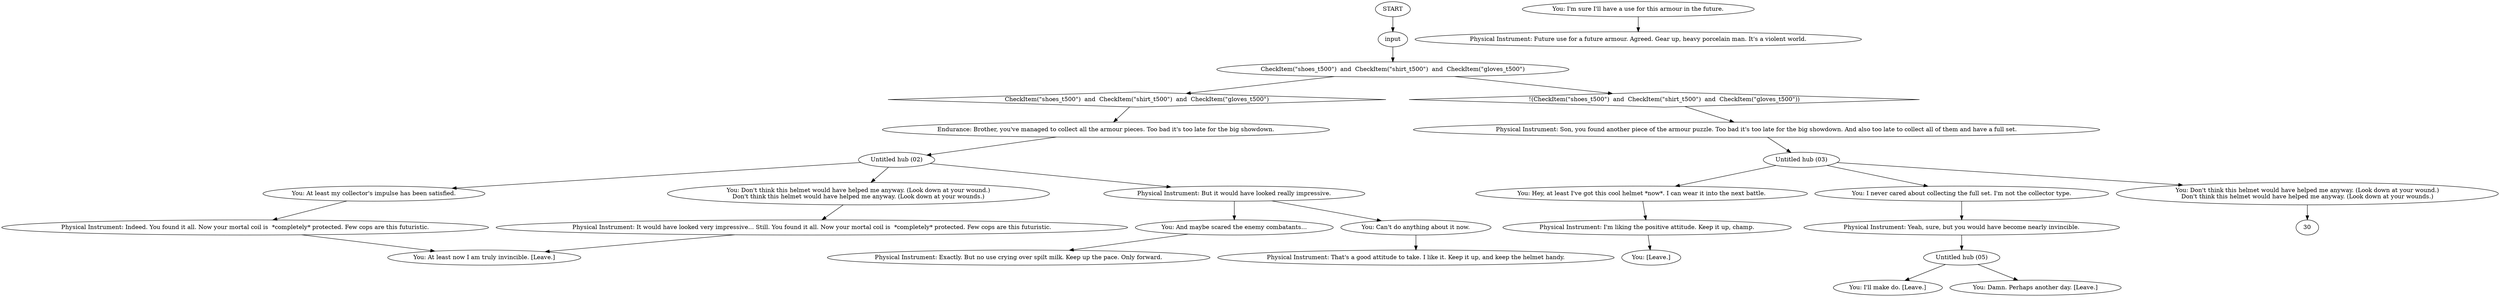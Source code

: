 # SEAFORT ORB / fairweather t500 helmet
# Orb that checks how much armour you've collected after you pick up the helmet.
# ==================================================
digraph G {
	  0 [label="START"];
	  1 [label="input"];
	  2 [label="You: Hey, at least I've got this cool helmet *now*. I can wear it into the next battle."];
	  3 [label="You: I'll make do. [Leave.]"];
	  4 [label="Physical Instrument: That's a good attitude to take. I like it. Keep it up, and keep the helmet handy."];
	  5 [label="Physical Instrument: I'm liking the positive attitude. Keep it up, champ."];
	  6 [label="You: [Leave.]"];
	  7 [label="Untitled hub (03)"];
	  8 [label="Physical Instrument: Yeah, sure, but you would have become nearly invincible."];
	  9 [label="You: At least my collector's impulse has been satisfied."];
	  10 [label="You: I never cared about collecting the full set. I'm not the collector type."];
	  11 [label="Physical Instrument: Future use for a future armour. Agreed. Gear up, heavy porcelain man. It's a violent world."];
	  12 [label="Untitled hub (05)"];
	  13 [label="Physical Instrument: Exactly. But no use crying over spilt milk. Keep up the pace. Only forward."];
	  14 [label="You: Don't think this helmet would have helped me anyway. (Look down at your wound.)\nDon't think this helmet would have helped me anyway. (Look down at your wounds.)"];
	  15 [label="Physical Instrument: It would have looked very impressive... Still. You found it all. Now your mortal coil is  *completely* protected. Few cops are this futuristic."];
	  16 [label="You: Don't think this helmet would have helped me anyway. (Look down at your wound.)\nDon't think this helmet would have helped me anyway. (Look down at your wounds.)"];
	  17 [label="You: And maybe scared the enemy combatants..."];
	  18 [label="You: Damn. Perhaps another day. [Leave.]"];
	  19 [label="You: At least now I am truly invincible. [Leave.]"];
	  20 [label="Untitled hub (02)"];
	  21 [label="You: Can't do anything about it now."];
	  22 [label="Physical Instrument: Indeed. You found it all. Now your mortal coil is  *completely* protected. Few cops are this futuristic."];
	  23 [label="CheckItem(\"shoes_t500\")  and  CheckItem(\"shirt_t500\")  and  CheckItem(\"gloves_t500\")"];
	  24 [label="CheckItem(\"shoes_t500\")  and  CheckItem(\"shirt_t500\")  and  CheckItem(\"gloves_t500\")", shape=diamond];
	  25 [label="!(CheckItem(\"shoes_t500\")  and  CheckItem(\"shirt_t500\")  and  CheckItem(\"gloves_t500\"))", shape=diamond];
	  26 [label="Endurance: Brother, you've managed to collect all the armour pieces. Too bad it's too late for the big showdown."];
	  27 [label="Physical Instrument: Son, you found another piece of the armour puzzle. Too bad it's too late for the big showdown. And also too late to collect all of them and have a full set."];
	  28 [label="You: I'm sure I'll have a use for this armour in the future."];
	  29 [label="Physical Instrument: But it would have looked really impressive."];
	  0 -> 1
	  1 -> 23
	  2 -> 5
	  5 -> 6
	  7 -> 16
	  7 -> 10
	  7 -> 2
	  8 -> 12
	  9 -> 22
	  10 -> 8
	  12 -> 18
	  12 -> 3
	  14 -> 15
	  15 -> 19
	  16 -> 30
	  17 -> 13
	  20 -> 9
	  20 -> 29
	  20 -> 14
	  21 -> 4
	  22 -> 19
	  23 -> 24
	  23 -> 25
	  24 -> 26
	  25 -> 27
	  26 -> 20
	  27 -> 7
	  28 -> 11
	  29 -> 17
	  29 -> 21
}

